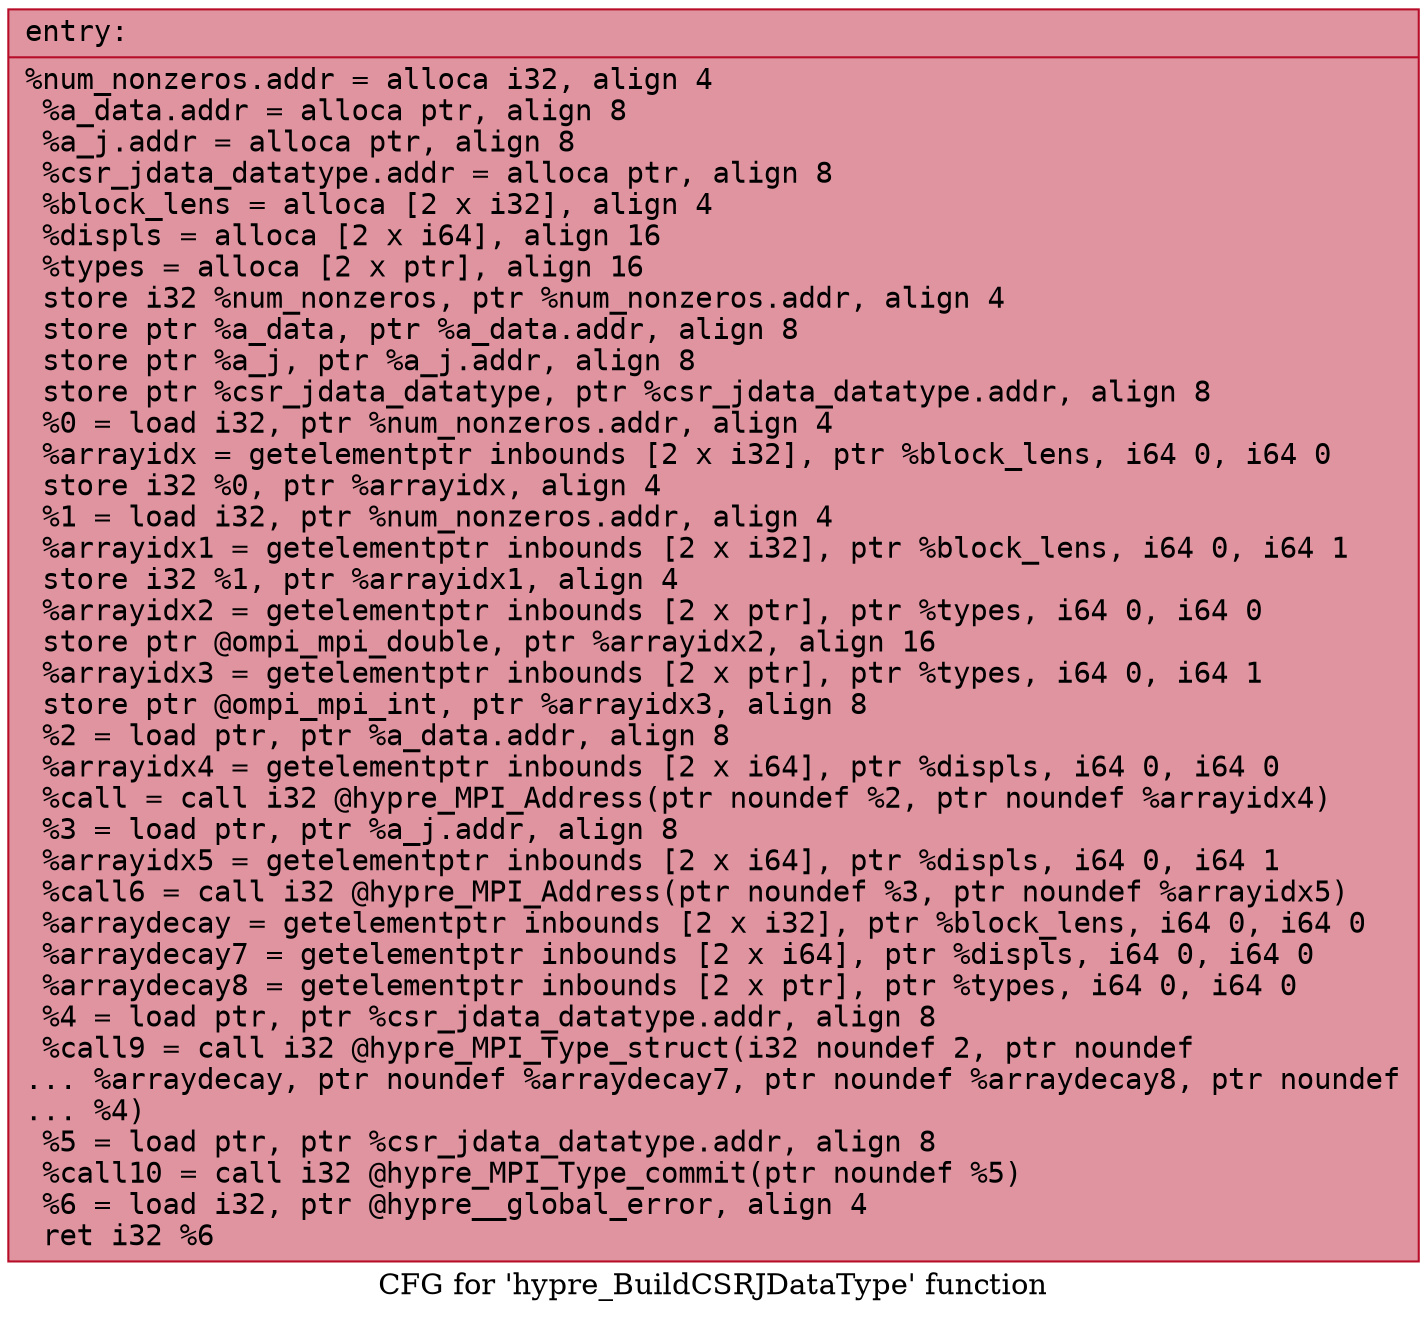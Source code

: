 digraph "CFG for 'hypre_BuildCSRJDataType' function" {
	label="CFG for 'hypre_BuildCSRJDataType' function";

	Node0x55660d4465a0 [shape=record,color="#b70d28ff", style=filled, fillcolor="#b70d2870" fontname="Courier",label="{entry:\l|  %num_nonzeros.addr = alloca i32, align 4\l  %a_data.addr = alloca ptr, align 8\l  %a_j.addr = alloca ptr, align 8\l  %csr_jdata_datatype.addr = alloca ptr, align 8\l  %block_lens = alloca [2 x i32], align 4\l  %displs = alloca [2 x i64], align 16\l  %types = alloca [2 x ptr], align 16\l  store i32 %num_nonzeros, ptr %num_nonzeros.addr, align 4\l  store ptr %a_data, ptr %a_data.addr, align 8\l  store ptr %a_j, ptr %a_j.addr, align 8\l  store ptr %csr_jdata_datatype, ptr %csr_jdata_datatype.addr, align 8\l  %0 = load i32, ptr %num_nonzeros.addr, align 4\l  %arrayidx = getelementptr inbounds [2 x i32], ptr %block_lens, i64 0, i64 0\l  store i32 %0, ptr %arrayidx, align 4\l  %1 = load i32, ptr %num_nonzeros.addr, align 4\l  %arrayidx1 = getelementptr inbounds [2 x i32], ptr %block_lens, i64 0, i64 1\l  store i32 %1, ptr %arrayidx1, align 4\l  %arrayidx2 = getelementptr inbounds [2 x ptr], ptr %types, i64 0, i64 0\l  store ptr @ompi_mpi_double, ptr %arrayidx2, align 16\l  %arrayidx3 = getelementptr inbounds [2 x ptr], ptr %types, i64 0, i64 1\l  store ptr @ompi_mpi_int, ptr %arrayidx3, align 8\l  %2 = load ptr, ptr %a_data.addr, align 8\l  %arrayidx4 = getelementptr inbounds [2 x i64], ptr %displs, i64 0, i64 0\l  %call = call i32 @hypre_MPI_Address(ptr noundef %2, ptr noundef %arrayidx4)\l  %3 = load ptr, ptr %a_j.addr, align 8\l  %arrayidx5 = getelementptr inbounds [2 x i64], ptr %displs, i64 0, i64 1\l  %call6 = call i32 @hypre_MPI_Address(ptr noundef %3, ptr noundef %arrayidx5)\l  %arraydecay = getelementptr inbounds [2 x i32], ptr %block_lens, i64 0, i64 0\l  %arraydecay7 = getelementptr inbounds [2 x i64], ptr %displs, i64 0, i64 0\l  %arraydecay8 = getelementptr inbounds [2 x ptr], ptr %types, i64 0, i64 0\l  %4 = load ptr, ptr %csr_jdata_datatype.addr, align 8\l  %call9 = call i32 @hypre_MPI_Type_struct(i32 noundef 2, ptr noundef\l... %arraydecay, ptr noundef %arraydecay7, ptr noundef %arraydecay8, ptr noundef\l... %4)\l  %5 = load ptr, ptr %csr_jdata_datatype.addr, align 8\l  %call10 = call i32 @hypre_MPI_Type_commit(ptr noundef %5)\l  %6 = load i32, ptr @hypre__global_error, align 4\l  ret i32 %6\l}"];
}
